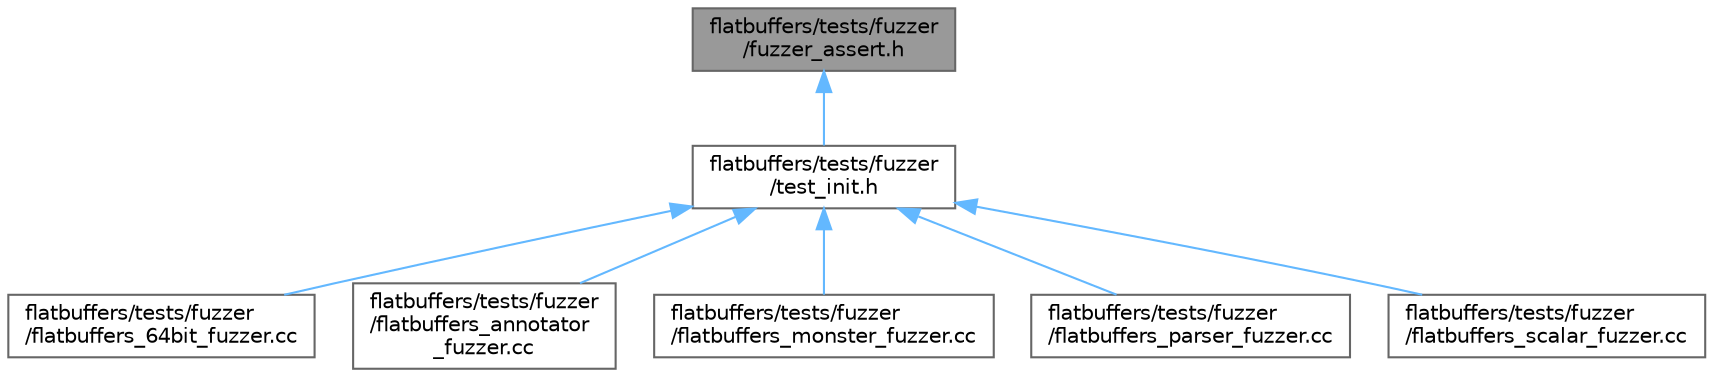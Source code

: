 digraph "flatbuffers/tests/fuzzer/fuzzer_assert.h"
{
 // LATEX_PDF_SIZE
  bgcolor="transparent";
  edge [fontname=Helvetica,fontsize=10,labelfontname=Helvetica,labelfontsize=10];
  node [fontname=Helvetica,fontsize=10,shape=box,height=0.2,width=0.4];
  Node1 [id="Node000001",label="flatbuffers/tests/fuzzer\l/fuzzer_assert.h",height=0.2,width=0.4,color="gray40", fillcolor="grey60", style="filled", fontcolor="black",tooltip=" "];
  Node1 -> Node2 [id="edge1_Node000001_Node000002",dir="back",color="steelblue1",style="solid",tooltip=" "];
  Node2 [id="Node000002",label="flatbuffers/tests/fuzzer\l/test_init.h",height=0.2,width=0.4,color="grey40", fillcolor="white", style="filled",URL="$test__init_8h.html",tooltip=" "];
  Node2 -> Node3 [id="edge2_Node000002_Node000003",dir="back",color="steelblue1",style="solid",tooltip=" "];
  Node3 [id="Node000003",label="flatbuffers/tests/fuzzer\l/flatbuffers_64bit_fuzzer.cc",height=0.2,width=0.4,color="grey40", fillcolor="white", style="filled",URL="$flatbuffers__64bit__fuzzer_8cc.html",tooltip=" "];
  Node2 -> Node4 [id="edge3_Node000002_Node000004",dir="back",color="steelblue1",style="solid",tooltip=" "];
  Node4 [id="Node000004",label="flatbuffers/tests/fuzzer\l/flatbuffers_annotator\l_fuzzer.cc",height=0.2,width=0.4,color="grey40", fillcolor="white", style="filled",URL="$flatbuffers__annotator__fuzzer_8cc.html",tooltip=" "];
  Node2 -> Node5 [id="edge4_Node000002_Node000005",dir="back",color="steelblue1",style="solid",tooltip=" "];
  Node5 [id="Node000005",label="flatbuffers/tests/fuzzer\l/flatbuffers_monster_fuzzer.cc",height=0.2,width=0.4,color="grey40", fillcolor="white", style="filled",URL="$flatbuffers__monster__fuzzer_8cc.html",tooltip=" "];
  Node2 -> Node6 [id="edge5_Node000002_Node000006",dir="back",color="steelblue1",style="solid",tooltip=" "];
  Node6 [id="Node000006",label="flatbuffers/tests/fuzzer\l/flatbuffers_parser_fuzzer.cc",height=0.2,width=0.4,color="grey40", fillcolor="white", style="filled",URL="$flatbuffers__parser__fuzzer_8cc.html",tooltip=" "];
  Node2 -> Node7 [id="edge6_Node000002_Node000007",dir="back",color="steelblue1",style="solid",tooltip=" "];
  Node7 [id="Node000007",label="flatbuffers/tests/fuzzer\l/flatbuffers_scalar_fuzzer.cc",height=0.2,width=0.4,color="grey40", fillcolor="white", style="filled",URL="$flatbuffers__scalar__fuzzer_8cc.html",tooltip=" "];
}
